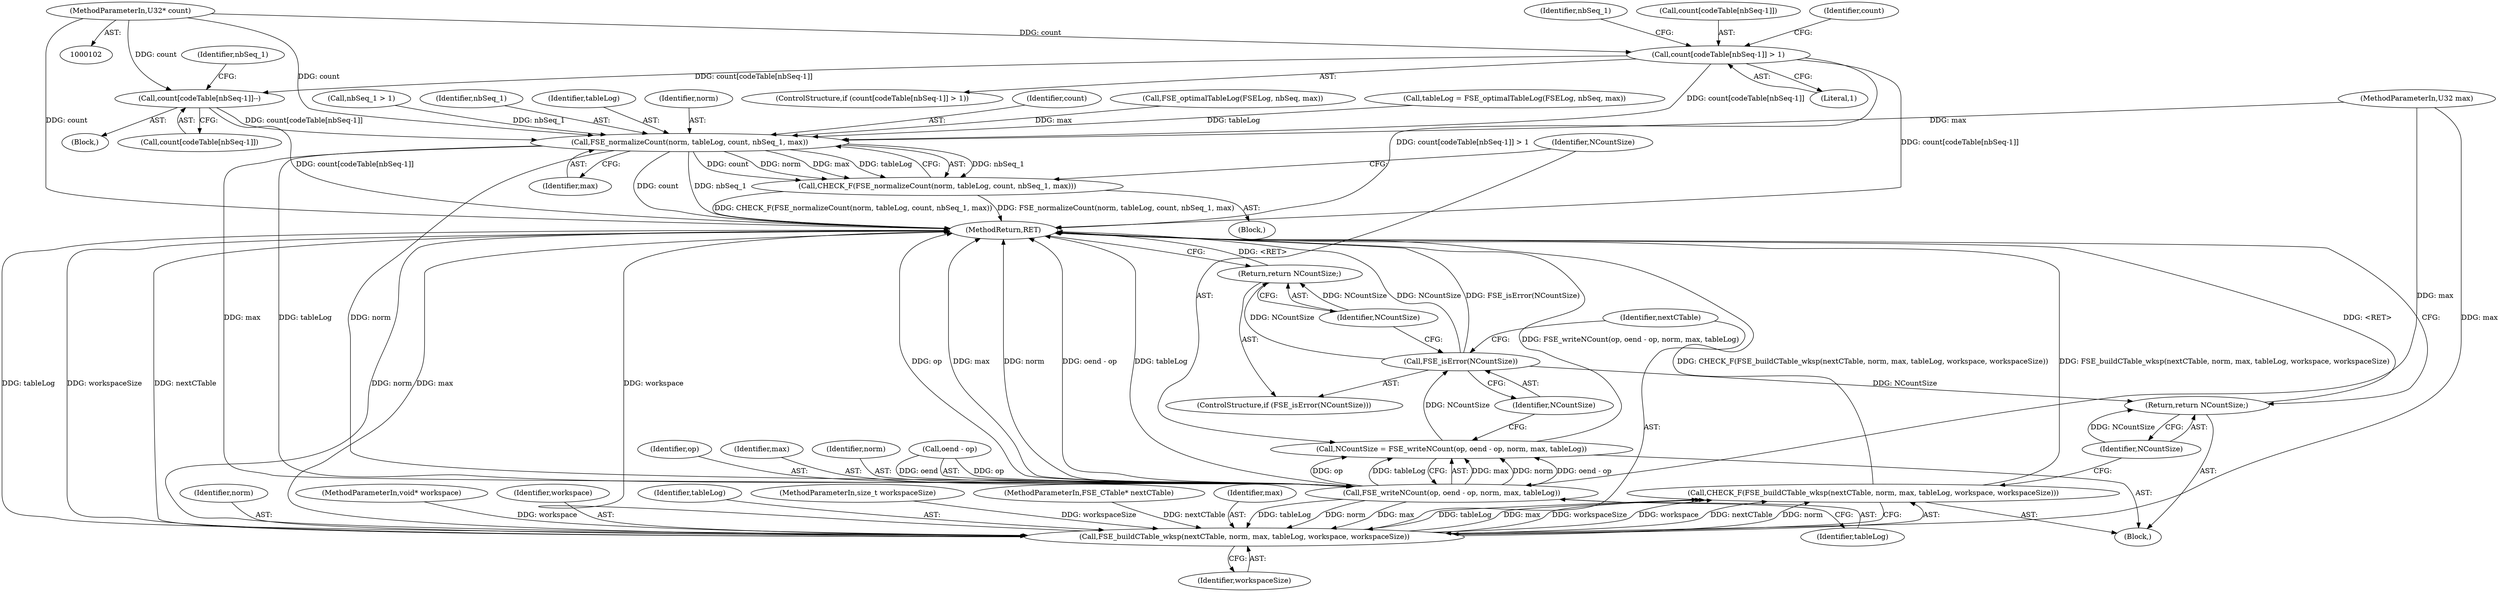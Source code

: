 digraph "0_zstd_3e5cdf1b6a85843e991d7d10f6a2567c15580da0@pointer" {
"1000108" [label="(MethodParameterIn,U32* count)"];
"1000195" [label="(Call,count[codeTable[nbSeq-1]] > 1)"];
"1000205" [label="(Call,count[codeTable[nbSeq-1]]--)"];
"1000220" [label="(Call,FSE_normalizeCount(norm, tableLog, count, nbSeq_1, max))"];
"1000219" [label="(Call,CHECK_F(FSE_normalizeCount(norm, tableLog, count, nbSeq_1, max)))"];
"1000230" [label="(Call,FSE_writeNCount(op, oend - op, norm, max, tableLog))"];
"1000228" [label="(Call,NCountSize = FSE_writeNCount(op, oend - op, norm, max, tableLog))"];
"1000239" [label="(Call,FSE_isError(NCountSize))"];
"1000241" [label="(Return,return NCountSize;)"];
"1000251" [label="(Return,return NCountSize;)"];
"1000244" [label="(Call,FSE_buildCTable_wksp(nextCTable, norm, max, tableLog, workspace, workspaceSize))"];
"1000243" [label="(Call,CHECK_F(FSE_buildCTable_wksp(nextCTable, norm, max, tableLog, workspace, workspaceSize)))"];
"1000205" [label="(Call,count[codeTable[nbSeq-1]]--)"];
"1000220" [label="(Call,FSE_normalizeCount(norm, tableLog, count, nbSeq_1, max))"];
"1000260" [label="(MethodReturn,RET)"];
"1000228" [label="(Call,NCountSize = FSE_writeNCount(op, oend - op, norm, max, tableLog))"];
"1000195" [label="(Call,count[codeTable[nbSeq-1]] > 1)"];
"1000246" [label="(Identifier,norm)"];
"1000190" [label="(Call,FSE_optimalTableLog(FSELog, nbSeq, max))"];
"1000217" [label="(Identifier,nbSeq_1)"];
"1000245" [label="(Identifier,nextCTable)"];
"1000117" [label="(MethodParameterIn,void* workspace)"];
"1000229" [label="(Identifier,NCountSize)"];
"1000249" [label="(Identifier,workspace)"];
"1000203" [label="(Literal,1)"];
"1000196" [label="(Call,count[codeTable[nbSeq-1]])"];
"1000109" [label="(MethodParameterIn,U32 max)"];
"1000236" [label="(Identifier,max)"];
"1000216" [label="(Call,nbSeq_1 > 1)"];
"1000224" [label="(Identifier,nbSeq_1)"];
"1000226" [label="(Block,)"];
"1000108" [label="(MethodParameterIn,U32* count)"];
"1000206" [label="(Call,count[codeTable[nbSeq-1]])"];
"1000225" [label="(Identifier,max)"];
"1000237" [label="(Identifier,tableLog)"];
"1000241" [label="(Return,return NCountSize;)"];
"1000239" [label="(Call,FSE_isError(NCountSize))"];
"1000252" [label="(Identifier,NCountSize)"];
"1000235" [label="(Identifier,norm)"];
"1000181" [label="(Block,)"];
"1000219" [label="(Call,CHECK_F(FSE_normalizeCount(norm, tableLog, count, nbSeq_1, max)))"];
"1000240" [label="(Identifier,NCountSize)"];
"1000244" [label="(Call,FSE_buildCTable_wksp(nextCTable, norm, max, tableLog, workspace, workspaceSize))"];
"1000243" [label="(Call,CHECK_F(FSE_buildCTable_wksp(nextCTable, norm, max, tableLog, workspace, workspaceSize)))"];
"1000204" [label="(Block,)"];
"1000242" [label="(Identifier,NCountSize)"];
"1000250" [label="(Identifier,workspaceSize)"];
"1000248" [label="(Identifier,tableLog)"];
"1000232" [label="(Call,oend - op)"];
"1000238" [label="(ControlStructure,if (FSE_isError(NCountSize)))"];
"1000222" [label="(Identifier,tableLog)"];
"1000118" [label="(MethodParameterIn,size_t workspaceSize)"];
"1000221" [label="(Identifier,norm)"];
"1000207" [label="(Identifier,count)"];
"1000231" [label="(Identifier,op)"];
"1000194" [label="(ControlStructure,if (count[codeTable[nbSeq-1]] > 1))"];
"1000230" [label="(Call,FSE_writeNCount(op, oend - op, norm, max, tableLog))"];
"1000105" [label="(MethodParameterIn,FSE_CTable* nextCTable)"];
"1000247" [label="(Identifier,max)"];
"1000223" [label="(Identifier,count)"];
"1000214" [label="(Identifier,nbSeq_1)"];
"1000251" [label="(Return,return NCountSize;)"];
"1000188" [label="(Call,tableLog = FSE_optimalTableLog(FSELog, nbSeq, max))"];
"1000108" -> "1000102"  [label="AST: "];
"1000108" -> "1000260"  [label="DDG: count"];
"1000108" -> "1000195"  [label="DDG: count"];
"1000108" -> "1000205"  [label="DDG: count"];
"1000108" -> "1000220"  [label="DDG: count"];
"1000195" -> "1000194"  [label="AST: "];
"1000195" -> "1000203"  [label="CFG: "];
"1000196" -> "1000195"  [label="AST: "];
"1000203" -> "1000195"  [label="AST: "];
"1000207" -> "1000195"  [label="CFG: "];
"1000217" -> "1000195"  [label="CFG: "];
"1000195" -> "1000260"  [label="DDG: count[codeTable[nbSeq-1]] > 1"];
"1000195" -> "1000260"  [label="DDG: count[codeTable[nbSeq-1]]"];
"1000195" -> "1000205"  [label="DDG: count[codeTable[nbSeq-1]]"];
"1000195" -> "1000220"  [label="DDG: count[codeTable[nbSeq-1]]"];
"1000205" -> "1000204"  [label="AST: "];
"1000205" -> "1000206"  [label="CFG: "];
"1000206" -> "1000205"  [label="AST: "];
"1000214" -> "1000205"  [label="CFG: "];
"1000205" -> "1000260"  [label="DDG: count[codeTable[nbSeq-1]]"];
"1000205" -> "1000220"  [label="DDG: count[codeTable[nbSeq-1]]"];
"1000220" -> "1000219"  [label="AST: "];
"1000220" -> "1000225"  [label="CFG: "];
"1000221" -> "1000220"  [label="AST: "];
"1000222" -> "1000220"  [label="AST: "];
"1000223" -> "1000220"  [label="AST: "];
"1000224" -> "1000220"  [label="AST: "];
"1000225" -> "1000220"  [label="AST: "];
"1000219" -> "1000220"  [label="CFG: "];
"1000220" -> "1000260"  [label="DDG: count"];
"1000220" -> "1000260"  [label="DDG: nbSeq_1"];
"1000220" -> "1000219"  [label="DDG: nbSeq_1"];
"1000220" -> "1000219"  [label="DDG: count"];
"1000220" -> "1000219"  [label="DDG: norm"];
"1000220" -> "1000219"  [label="DDG: max"];
"1000220" -> "1000219"  [label="DDG: tableLog"];
"1000188" -> "1000220"  [label="DDG: tableLog"];
"1000216" -> "1000220"  [label="DDG: nbSeq_1"];
"1000190" -> "1000220"  [label="DDG: max"];
"1000109" -> "1000220"  [label="DDG: max"];
"1000220" -> "1000230"  [label="DDG: norm"];
"1000220" -> "1000230"  [label="DDG: max"];
"1000220" -> "1000230"  [label="DDG: tableLog"];
"1000219" -> "1000181"  [label="AST: "];
"1000229" -> "1000219"  [label="CFG: "];
"1000219" -> "1000260"  [label="DDG: CHECK_F(FSE_normalizeCount(norm, tableLog, count, nbSeq_1, max))"];
"1000219" -> "1000260"  [label="DDG: FSE_normalizeCount(norm, tableLog, count, nbSeq_1, max)"];
"1000230" -> "1000228"  [label="AST: "];
"1000230" -> "1000237"  [label="CFG: "];
"1000231" -> "1000230"  [label="AST: "];
"1000232" -> "1000230"  [label="AST: "];
"1000235" -> "1000230"  [label="AST: "];
"1000236" -> "1000230"  [label="AST: "];
"1000237" -> "1000230"  [label="AST: "];
"1000228" -> "1000230"  [label="CFG: "];
"1000230" -> "1000260"  [label="DDG: oend - op"];
"1000230" -> "1000260"  [label="DDG: tableLog"];
"1000230" -> "1000260"  [label="DDG: max"];
"1000230" -> "1000260"  [label="DDG: norm"];
"1000230" -> "1000260"  [label="DDG: op"];
"1000230" -> "1000228"  [label="DDG: max"];
"1000230" -> "1000228"  [label="DDG: norm"];
"1000230" -> "1000228"  [label="DDG: oend - op"];
"1000230" -> "1000228"  [label="DDG: op"];
"1000230" -> "1000228"  [label="DDG: tableLog"];
"1000232" -> "1000230"  [label="DDG: op"];
"1000232" -> "1000230"  [label="DDG: oend"];
"1000109" -> "1000230"  [label="DDG: max"];
"1000230" -> "1000244"  [label="DDG: norm"];
"1000230" -> "1000244"  [label="DDG: max"];
"1000230" -> "1000244"  [label="DDG: tableLog"];
"1000228" -> "1000226"  [label="AST: "];
"1000229" -> "1000228"  [label="AST: "];
"1000240" -> "1000228"  [label="CFG: "];
"1000228" -> "1000260"  [label="DDG: FSE_writeNCount(op, oend - op, norm, max, tableLog)"];
"1000228" -> "1000239"  [label="DDG: NCountSize"];
"1000239" -> "1000238"  [label="AST: "];
"1000239" -> "1000240"  [label="CFG: "];
"1000240" -> "1000239"  [label="AST: "];
"1000242" -> "1000239"  [label="CFG: "];
"1000245" -> "1000239"  [label="CFG: "];
"1000239" -> "1000260"  [label="DDG: FSE_isError(NCountSize)"];
"1000239" -> "1000260"  [label="DDG: NCountSize"];
"1000239" -> "1000241"  [label="DDG: NCountSize"];
"1000239" -> "1000251"  [label="DDG: NCountSize"];
"1000241" -> "1000238"  [label="AST: "];
"1000241" -> "1000242"  [label="CFG: "];
"1000242" -> "1000241"  [label="AST: "];
"1000260" -> "1000241"  [label="CFG: "];
"1000241" -> "1000260"  [label="DDG: <RET>"];
"1000242" -> "1000241"  [label="DDG: NCountSize"];
"1000251" -> "1000226"  [label="AST: "];
"1000251" -> "1000252"  [label="CFG: "];
"1000252" -> "1000251"  [label="AST: "];
"1000260" -> "1000251"  [label="CFG: "];
"1000251" -> "1000260"  [label="DDG: <RET>"];
"1000252" -> "1000251"  [label="DDG: NCountSize"];
"1000244" -> "1000243"  [label="AST: "];
"1000244" -> "1000250"  [label="CFG: "];
"1000245" -> "1000244"  [label="AST: "];
"1000246" -> "1000244"  [label="AST: "];
"1000247" -> "1000244"  [label="AST: "];
"1000248" -> "1000244"  [label="AST: "];
"1000249" -> "1000244"  [label="AST: "];
"1000250" -> "1000244"  [label="AST: "];
"1000243" -> "1000244"  [label="CFG: "];
"1000244" -> "1000260"  [label="DDG: tableLog"];
"1000244" -> "1000260"  [label="DDG: workspaceSize"];
"1000244" -> "1000260"  [label="DDG: nextCTable"];
"1000244" -> "1000260"  [label="DDG: norm"];
"1000244" -> "1000260"  [label="DDG: max"];
"1000244" -> "1000260"  [label="DDG: workspace"];
"1000244" -> "1000243"  [label="DDG: tableLog"];
"1000244" -> "1000243"  [label="DDG: max"];
"1000244" -> "1000243"  [label="DDG: workspaceSize"];
"1000244" -> "1000243"  [label="DDG: workspace"];
"1000244" -> "1000243"  [label="DDG: nextCTable"];
"1000244" -> "1000243"  [label="DDG: norm"];
"1000105" -> "1000244"  [label="DDG: nextCTable"];
"1000109" -> "1000244"  [label="DDG: max"];
"1000117" -> "1000244"  [label="DDG: workspace"];
"1000118" -> "1000244"  [label="DDG: workspaceSize"];
"1000243" -> "1000226"  [label="AST: "];
"1000252" -> "1000243"  [label="CFG: "];
"1000243" -> "1000260"  [label="DDG: FSE_buildCTable_wksp(nextCTable, norm, max, tableLog, workspace, workspaceSize)"];
"1000243" -> "1000260"  [label="DDG: CHECK_F(FSE_buildCTable_wksp(nextCTable, norm, max, tableLog, workspace, workspaceSize))"];
}
